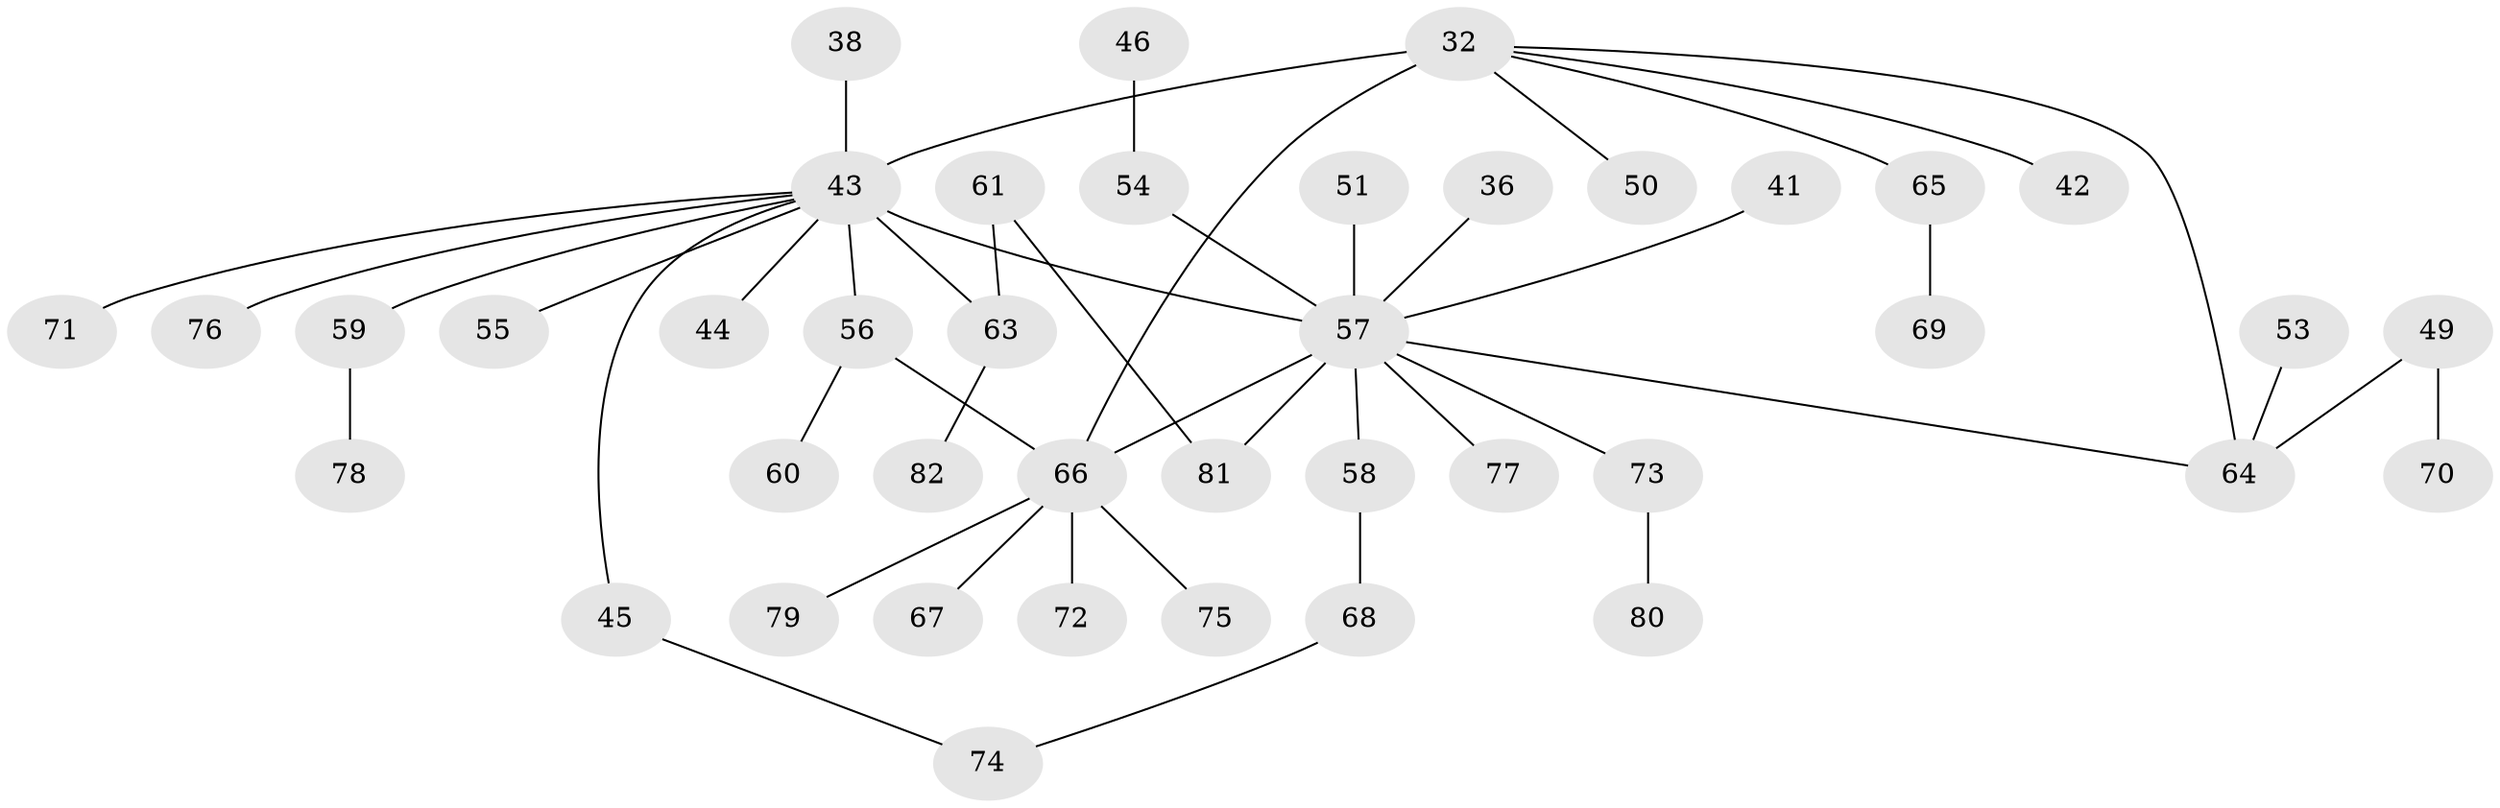 // original degree distribution, {6: 0.036585365853658534, 5: 0.012195121951219513, 4: 0.10975609756097561, 3: 0.15853658536585366, 7: 0.012195121951219513, 2: 0.3170731707317073, 1: 0.35365853658536583}
// Generated by graph-tools (version 1.1) at 2025/43/03/09/25 04:43:00]
// undirected, 41 vertices, 45 edges
graph export_dot {
graph [start="1"]
  node [color=gray90,style=filled];
  32 [super="+1"];
  36;
  38;
  41;
  42 [super="+22"];
  43 [super="+35+12+33"];
  44;
  45 [super="+13"];
  46;
  49;
  50;
  51;
  53;
  54 [super="+31"];
  55;
  56 [super="+19+23+20"];
  57 [super="+28+27+47"];
  58;
  59;
  60;
  61;
  63 [super="+39"];
  64 [super="+21"];
  65 [super="+48"];
  66 [super="+62+52"];
  67;
  68;
  69;
  70;
  71 [super="+40"];
  72;
  73 [super="+24"];
  74;
  75;
  76;
  77;
  78;
  79;
  80;
  81;
  82;
  32 -- 50;
  32 -- 66 [weight=2];
  32 -- 43 [weight=2];
  32 -- 64;
  32 -- 42;
  32 -- 65;
  36 -- 57;
  38 -- 43;
  41 -- 57;
  43 -- 44;
  43 -- 76;
  43 -- 57 [weight=3];
  43 -- 59;
  43 -- 55;
  43 -- 63 [weight=2];
  43 -- 45;
  43 -- 56 [weight=3];
  43 -- 71;
  45 -- 74;
  46 -- 54;
  49 -- 70;
  49 -- 64;
  51 -- 57;
  53 -- 64;
  54 -- 57;
  56 -- 66;
  56 -- 60;
  57 -- 81;
  57 -- 77;
  57 -- 58;
  57 -- 66;
  57 -- 64;
  57 -- 73;
  58 -- 68;
  59 -- 78;
  61 -- 81;
  61 -- 63;
  63 -- 82;
  65 -- 69;
  66 -- 67;
  66 -- 75;
  66 -- 72;
  66 -- 79;
  68 -- 74;
  73 -- 80;
}
